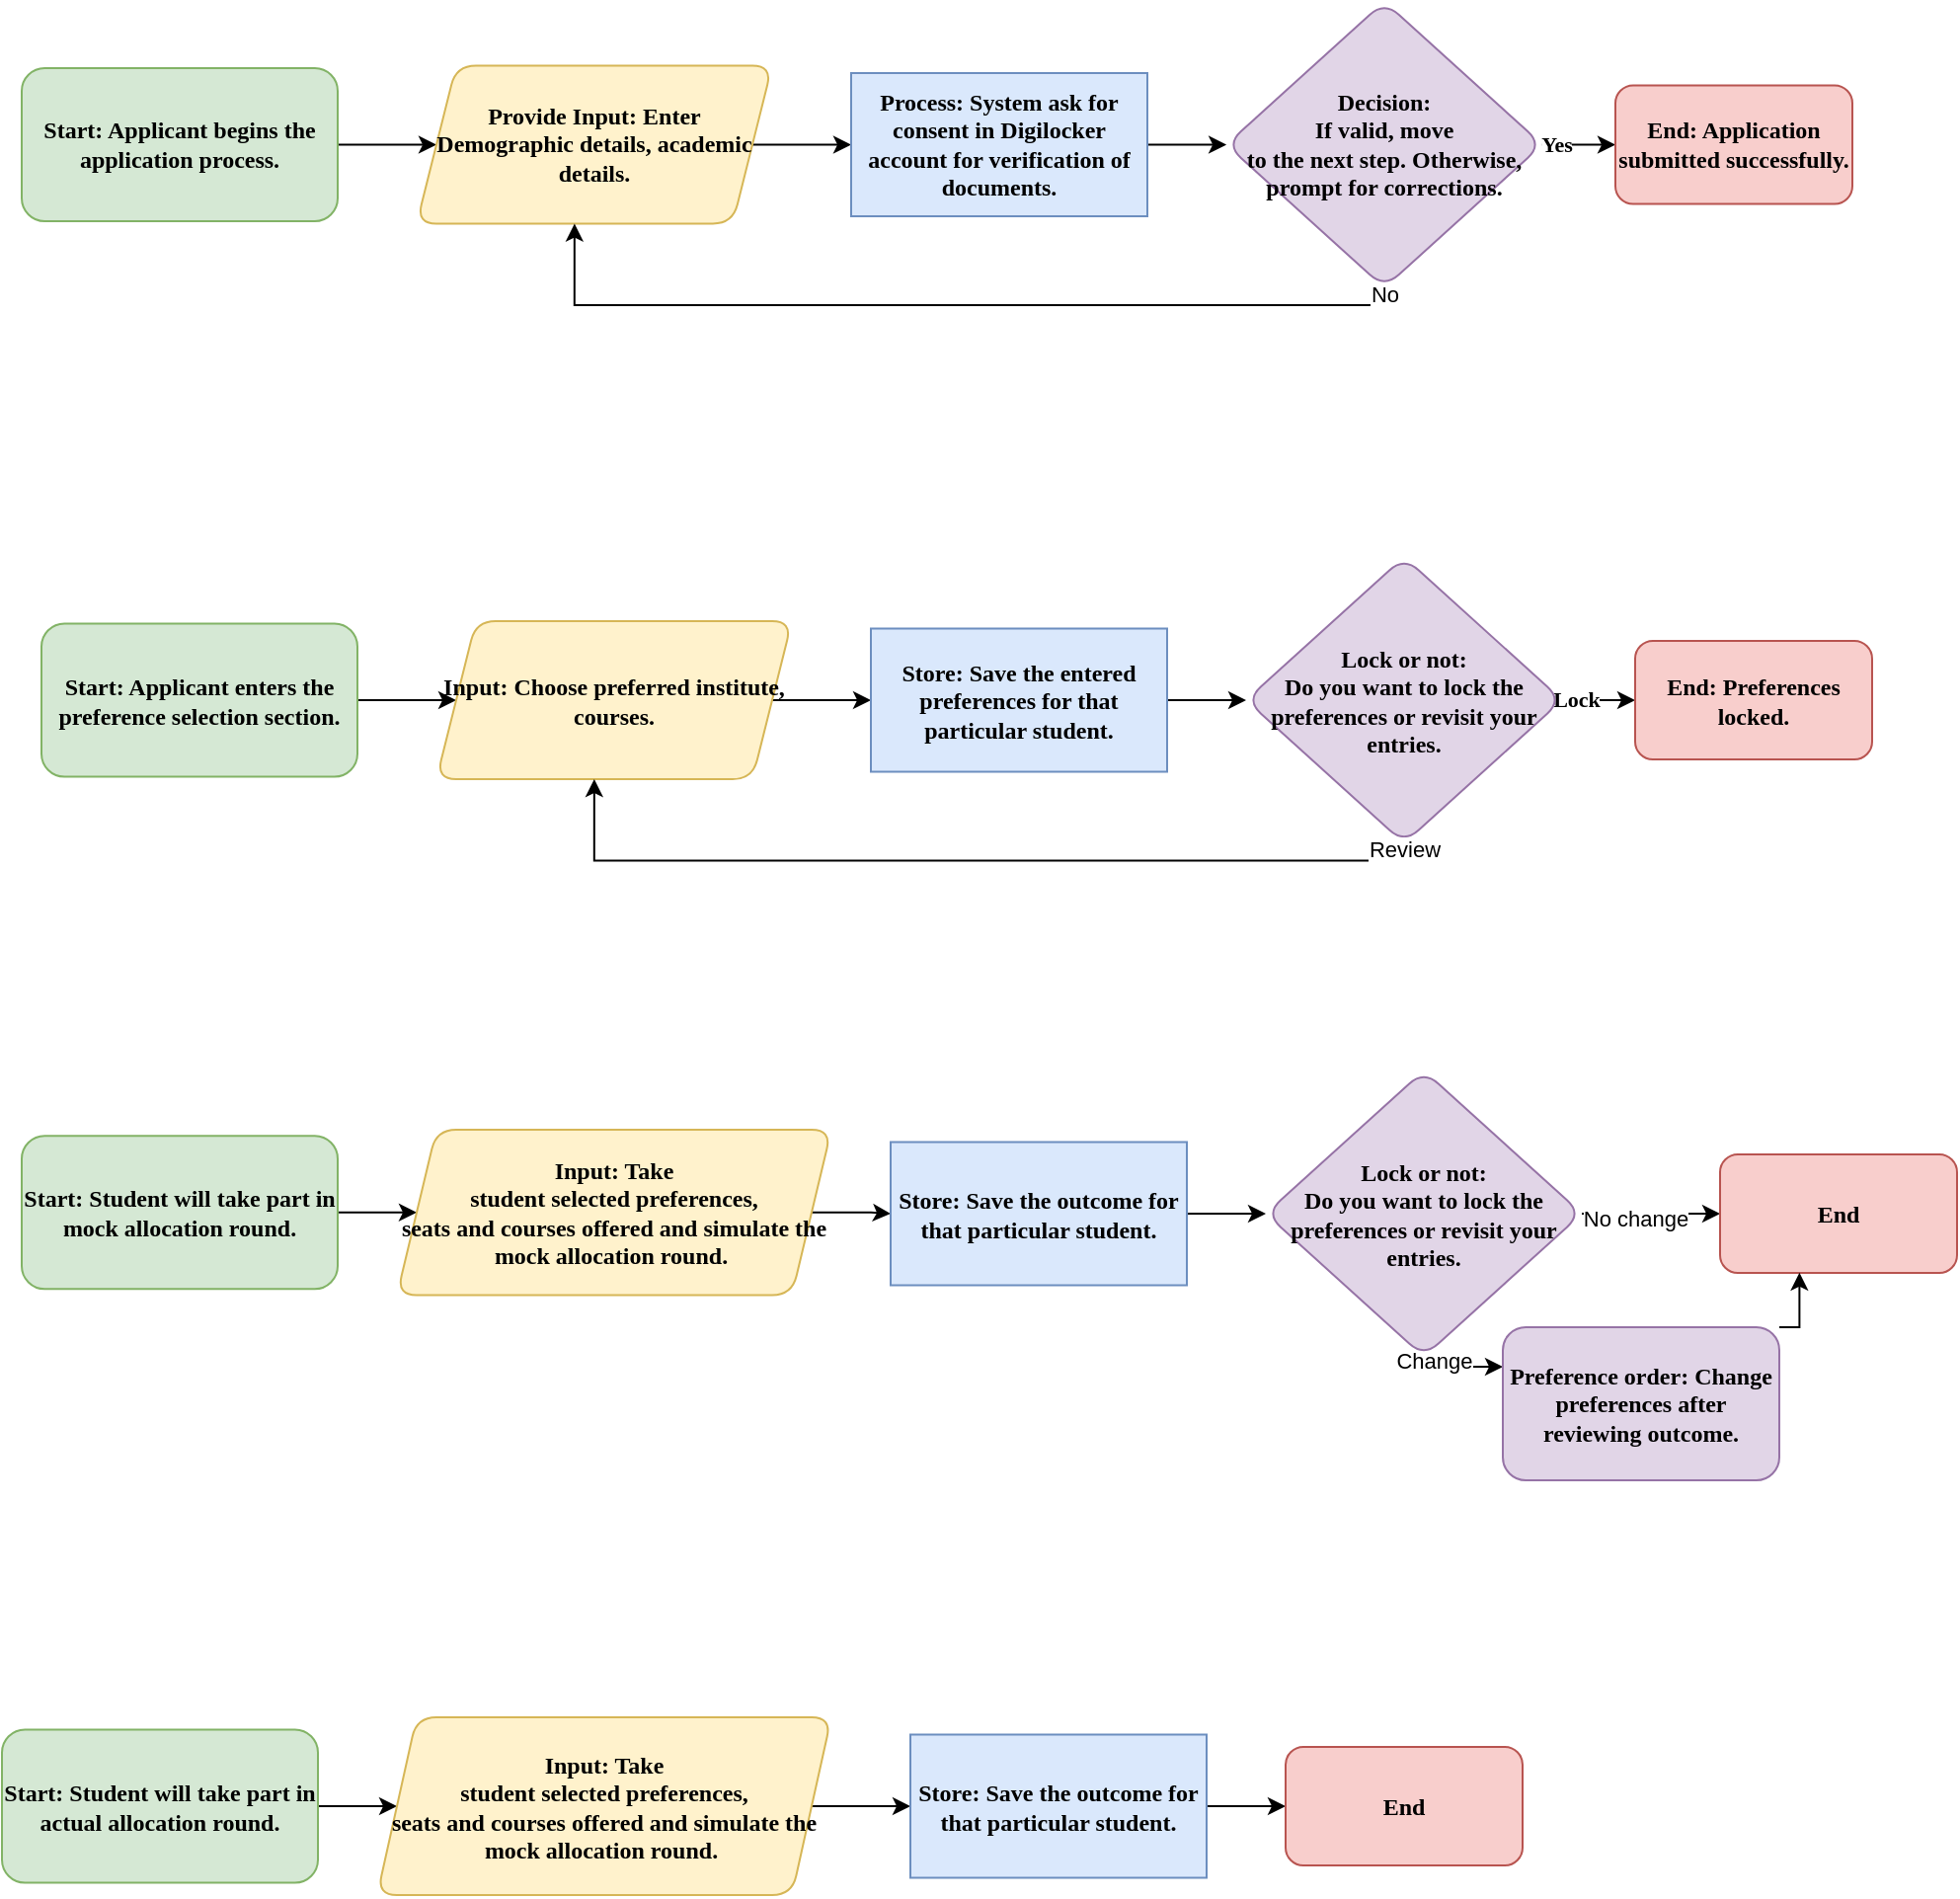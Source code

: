 <mxfile version="22.1.0" type="github">
  <diagram name="Page-1" id="U8L0ukU_PN1sJDdS8HuM">
    <mxGraphModel dx="1201" dy="1850" grid="1" gridSize="10" guides="1" tooltips="1" connect="1" arrows="1" fold="1" page="1" pageScale="1" pageWidth="827" pageHeight="1169" math="0" shadow="0">
      <root>
        <mxCell id="0" />
        <mxCell id="1" parent="0" />
        <mxCell id="Y32tMnp3IdSmSeE9RUbX-3" value="" style="edgeStyle=orthogonalEdgeStyle;rounded=0;orthogonalLoop=1;jettySize=auto;html=1;fontStyle=1;fontFamily=Comic Sans MS;" edge="1" parent="1" source="Y32tMnp3IdSmSeE9RUbX-4" target="Y32tMnp3IdSmSeE9RUbX-6">
          <mxGeometry relative="1" as="geometry" />
        </mxCell>
        <mxCell id="Y32tMnp3IdSmSeE9RUbX-4" value="Start: Applicant begins the application process." style="rounded=1;whiteSpace=wrap;html=1;align=center;fontStyle=1;fontFamily=Comic Sans MS;fillColor=#d5e8d4;strokeColor=#82b366;" vertex="1" parent="1">
          <mxGeometry x="20" y="-957.5" width="160" height="77.5" as="geometry" />
        </mxCell>
        <mxCell id="Y32tMnp3IdSmSeE9RUbX-5" value="" style="edgeStyle=orthogonalEdgeStyle;rounded=0;orthogonalLoop=1;jettySize=auto;html=1;fontStyle=1;fontFamily=Comic Sans MS;" edge="1" parent="1" source="Y32tMnp3IdSmSeE9RUbX-6" target="Y32tMnp3IdSmSeE9RUbX-8">
          <mxGeometry relative="1" as="geometry" />
        </mxCell>
        <mxCell id="Y32tMnp3IdSmSeE9RUbX-6" value="Provide Input: Enter&lt;br&gt;Demographic details, academic details." style="shape=parallelogram;perimeter=parallelogramPerimeter;whiteSpace=wrap;html=1;fixedSize=1;align=center;rounded=1;fontStyle=1;fontFamily=Comic Sans MS;fillColor=#fff2cc;strokeColor=#d6b656;" vertex="1" parent="1">
          <mxGeometry x="220" y="-958.75" width="180" height="80" as="geometry" />
        </mxCell>
        <mxCell id="Y32tMnp3IdSmSeE9RUbX-7" value="" style="edgeStyle=orthogonalEdgeStyle;rounded=0;orthogonalLoop=1;jettySize=auto;html=1;fontStyle=1;fontFamily=Comic Sans MS;" edge="1" parent="1" source="Y32tMnp3IdSmSeE9RUbX-8" target="Y32tMnp3IdSmSeE9RUbX-11">
          <mxGeometry relative="1" as="geometry" />
        </mxCell>
        <mxCell id="Y32tMnp3IdSmSeE9RUbX-8" value="Process: System ask for consent in Digilocker account for verification of documents." style="whiteSpace=wrap;html=1;fontStyle=1;fontFamily=Comic Sans MS;fillColor=#dae8fc;strokeColor=#6c8ebf;" vertex="1" parent="1">
          <mxGeometry x="440" y="-955" width="150" height="72.5" as="geometry" />
        </mxCell>
        <mxCell id="Y32tMnp3IdSmSeE9RUbX-9" value="" style="edgeStyle=orthogonalEdgeStyle;rounded=0;orthogonalLoop=1;jettySize=auto;html=1;fontStyle=1;fontFamily=Comic Sans MS;" edge="1" parent="1" source="Y32tMnp3IdSmSeE9RUbX-11" target="Y32tMnp3IdSmSeE9RUbX-12">
          <mxGeometry relative="1" as="geometry" />
        </mxCell>
        <mxCell id="Y32tMnp3IdSmSeE9RUbX-10" value="Yes" style="edgeLabel;html=1;align=center;verticalAlign=middle;resizable=0;points=[];fontStyle=1;fontFamily=Comic Sans MS;" vertex="1" connectable="0" parent="Y32tMnp3IdSmSeE9RUbX-9">
          <mxGeometry x="-0.7" y="1" relative="1" as="geometry">
            <mxPoint as="offset" />
          </mxGeometry>
        </mxCell>
        <mxCell id="Y32tMnp3IdSmSeE9RUbX-11" value="Decision: &lt;br&gt;If valid, move &lt;br&gt;to the next step. Otherwise, prompt for corrections." style="rhombus;whiteSpace=wrap;html=1;rounded=1;fontStyle=1;fontFamily=Comic Sans MS;fillColor=#e1d5e7;strokeColor=#9673a6;" vertex="1" parent="1">
          <mxGeometry x="630" y="-991.25" width="160" height="145" as="geometry" />
        </mxCell>
        <mxCell id="Y32tMnp3IdSmSeE9RUbX-12" value="End: Application submitted successfully." style="whiteSpace=wrap;html=1;rounded=1;fontStyle=1;fontFamily=Comic Sans MS;fillColor=#f8cecc;strokeColor=#b85450;" vertex="1" parent="1">
          <mxGeometry x="827" y="-948.75" width="120" height="60" as="geometry" />
        </mxCell>
        <mxCell id="Y32tMnp3IdSmSeE9RUbX-13" style="edgeStyle=orthogonalEdgeStyle;rounded=0;orthogonalLoop=1;jettySize=auto;html=1;entryX=0.444;entryY=1;entryDx=0;entryDy=0;entryPerimeter=0;fontStyle=1;fontFamily=Comic Sans MS;exitX=0.5;exitY=1;exitDx=0;exitDy=0;" edge="1" parent="1" source="Y32tMnp3IdSmSeE9RUbX-11" target="Y32tMnp3IdSmSeE9RUbX-6">
          <mxGeometry relative="1" as="geometry">
            <mxPoint x="610" y="-837.5" as="sourcePoint" />
            <Array as="points">
              <mxPoint x="610" y="-837.5" />
              <mxPoint x="270" y="-837.5" />
            </Array>
          </mxGeometry>
        </mxCell>
        <mxCell id="Y32tMnp3IdSmSeE9RUbX-14" value="No" style="edgeLabel;html=1;align=center;verticalAlign=middle;resizable=0;points=[];" vertex="1" connectable="0" parent="Y32tMnp3IdSmSeE9RUbX-13">
          <mxGeometry x="-0.987" relative="1" as="geometry">
            <mxPoint as="offset" />
          </mxGeometry>
        </mxCell>
        <mxCell id="Y32tMnp3IdSmSeE9RUbX-15" value="" style="edgeStyle=orthogonalEdgeStyle;rounded=0;orthogonalLoop=1;jettySize=auto;html=1;fontStyle=1;fontFamily=Comic Sans MS;" edge="1" parent="1" source="Y32tMnp3IdSmSeE9RUbX-16" target="Y32tMnp3IdSmSeE9RUbX-18">
          <mxGeometry relative="1" as="geometry" />
        </mxCell>
        <mxCell id="Y32tMnp3IdSmSeE9RUbX-16" value="Start: Applicant enters the preference selection section." style="rounded=1;whiteSpace=wrap;html=1;align=center;fontStyle=1;fontFamily=Comic Sans MS;fillColor=#d5e8d4;strokeColor=#82b366;" vertex="1" parent="1">
          <mxGeometry x="30" y="-676.25" width="160" height="77.5" as="geometry" />
        </mxCell>
        <mxCell id="Y32tMnp3IdSmSeE9RUbX-17" value="" style="edgeStyle=orthogonalEdgeStyle;rounded=0;orthogonalLoop=1;jettySize=auto;html=1;fontStyle=1;fontFamily=Comic Sans MS;" edge="1" parent="1" source="Y32tMnp3IdSmSeE9RUbX-18" target="Y32tMnp3IdSmSeE9RUbX-20">
          <mxGeometry relative="1" as="geometry" />
        </mxCell>
        <mxCell id="Y32tMnp3IdSmSeE9RUbX-18" value="Input: Choose preferred institute, courses." style="shape=parallelogram;perimeter=parallelogramPerimeter;whiteSpace=wrap;html=1;fixedSize=1;align=center;rounded=1;fontStyle=1;fontFamily=Comic Sans MS;fillColor=#fff2cc;strokeColor=#d6b656;" vertex="1" parent="1">
          <mxGeometry x="230" y="-677.5" width="180" height="80" as="geometry" />
        </mxCell>
        <mxCell id="Y32tMnp3IdSmSeE9RUbX-19" value="" style="edgeStyle=orthogonalEdgeStyle;rounded=0;orthogonalLoop=1;jettySize=auto;html=1;fontStyle=1;fontFamily=Comic Sans MS;" edge="1" parent="1" source="Y32tMnp3IdSmSeE9RUbX-20" target="Y32tMnp3IdSmSeE9RUbX-23">
          <mxGeometry relative="1" as="geometry" />
        </mxCell>
        <mxCell id="Y32tMnp3IdSmSeE9RUbX-20" value="Store: Save the entered preferences for that particular student." style="whiteSpace=wrap;html=1;fontStyle=1;fontFamily=Comic Sans MS;fillColor=#dae8fc;strokeColor=#6c8ebf;" vertex="1" parent="1">
          <mxGeometry x="450" y="-673.75" width="150" height="72.5" as="geometry" />
        </mxCell>
        <mxCell id="Y32tMnp3IdSmSeE9RUbX-21" value="" style="edgeStyle=orthogonalEdgeStyle;rounded=0;orthogonalLoop=1;jettySize=auto;html=1;fontStyle=1;fontFamily=Comic Sans MS;" edge="1" parent="1" source="Y32tMnp3IdSmSeE9RUbX-23" target="Y32tMnp3IdSmSeE9RUbX-24">
          <mxGeometry relative="1" as="geometry" />
        </mxCell>
        <mxCell id="Y32tMnp3IdSmSeE9RUbX-22" value="Lock" style="edgeLabel;html=1;align=center;verticalAlign=middle;resizable=0;points=[];fontStyle=1;fontFamily=Comic Sans MS;" vertex="1" connectable="0" parent="Y32tMnp3IdSmSeE9RUbX-21">
          <mxGeometry x="-0.7" y="1" relative="1" as="geometry">
            <mxPoint as="offset" />
          </mxGeometry>
        </mxCell>
        <mxCell id="Y32tMnp3IdSmSeE9RUbX-23" value="Lock or not: &lt;br&gt;Do you want to lock the preferences or revisit your entries." style="rhombus;whiteSpace=wrap;html=1;rounded=1;fontStyle=1;fontFamily=Comic Sans MS;fillColor=#e1d5e7;strokeColor=#9673a6;" vertex="1" parent="1">
          <mxGeometry x="640" y="-710" width="160" height="145" as="geometry" />
        </mxCell>
        <mxCell id="Y32tMnp3IdSmSeE9RUbX-24" value="End: Preferences locked." style="whiteSpace=wrap;html=1;rounded=1;fontStyle=1;fontFamily=Comic Sans MS;fillColor=#f8cecc;strokeColor=#b85450;" vertex="1" parent="1">
          <mxGeometry x="837" y="-667.5" width="120" height="60" as="geometry" />
        </mxCell>
        <mxCell id="Y32tMnp3IdSmSeE9RUbX-25" style="edgeStyle=orthogonalEdgeStyle;rounded=0;orthogonalLoop=1;jettySize=auto;html=1;entryX=0.444;entryY=1;entryDx=0;entryDy=0;entryPerimeter=0;fontStyle=1;fontFamily=Comic Sans MS;exitX=0.5;exitY=1;exitDx=0;exitDy=0;" edge="1" parent="1" source="Y32tMnp3IdSmSeE9RUbX-23" target="Y32tMnp3IdSmSeE9RUbX-18">
          <mxGeometry relative="1" as="geometry">
            <mxPoint x="620" y="-556.25" as="sourcePoint" />
            <Array as="points">
              <mxPoint x="620" y="-556.25" />
              <mxPoint x="280" y="-556.25" />
            </Array>
          </mxGeometry>
        </mxCell>
        <mxCell id="Y32tMnp3IdSmSeE9RUbX-26" value="Review" style="edgeLabel;html=1;align=center;verticalAlign=middle;resizable=0;points=[];" vertex="1" connectable="0" parent="Y32tMnp3IdSmSeE9RUbX-25">
          <mxGeometry x="-0.987" relative="1" as="geometry">
            <mxPoint as="offset" />
          </mxGeometry>
        </mxCell>
        <mxCell id="Y32tMnp3IdSmSeE9RUbX-27" value="" style="edgeStyle=orthogonalEdgeStyle;rounded=0;orthogonalLoop=1;jettySize=auto;html=1;fontStyle=1;fontFamily=Comic Sans MS;" edge="1" parent="1" source="Y32tMnp3IdSmSeE9RUbX-28" target="Y32tMnp3IdSmSeE9RUbX-30">
          <mxGeometry relative="1" as="geometry" />
        </mxCell>
        <mxCell id="Y32tMnp3IdSmSeE9RUbX-28" value="Start: Student will take part in mock allocation round." style="rounded=1;whiteSpace=wrap;html=1;align=center;fontStyle=1;fontFamily=Comic Sans MS;fillColor=#d5e8d4;strokeColor=#82b366;" vertex="1" parent="1">
          <mxGeometry x="20" y="-416.87" width="160" height="77.5" as="geometry" />
        </mxCell>
        <mxCell id="Y32tMnp3IdSmSeE9RUbX-29" value="" style="edgeStyle=orthogonalEdgeStyle;rounded=0;orthogonalLoop=1;jettySize=auto;html=1;fontStyle=1;fontFamily=Comic Sans MS;" edge="1" parent="1" source="Y32tMnp3IdSmSeE9RUbX-30" target="Y32tMnp3IdSmSeE9RUbX-32">
          <mxGeometry relative="1" as="geometry" />
        </mxCell>
        <mxCell id="Y32tMnp3IdSmSeE9RUbX-30" value="Input: Take &lt;br&gt;student selected preferences, &lt;br&gt;seats and courses offered and simulate the mock allocation round.&amp;nbsp;" style="shape=parallelogram;perimeter=parallelogramPerimeter;whiteSpace=wrap;html=1;fixedSize=1;align=center;rounded=1;fontStyle=1;fontFamily=Comic Sans MS;fillColor=#fff2cc;strokeColor=#d6b656;" vertex="1" parent="1">
          <mxGeometry x="210" y="-420" width="220" height="83.75" as="geometry" />
        </mxCell>
        <mxCell id="Y32tMnp3IdSmSeE9RUbX-31" value="" style="edgeStyle=orthogonalEdgeStyle;rounded=0;orthogonalLoop=1;jettySize=auto;html=1;fontStyle=1;fontFamily=Comic Sans MS;" edge="1" parent="1" source="Y32tMnp3IdSmSeE9RUbX-32" target="Y32tMnp3IdSmSeE9RUbX-35">
          <mxGeometry relative="1" as="geometry" />
        </mxCell>
        <mxCell id="Y32tMnp3IdSmSeE9RUbX-32" value="Store: Save the outcome for that particular student." style="whiteSpace=wrap;html=1;fontStyle=1;fontFamily=Comic Sans MS;fillColor=#dae8fc;strokeColor=#6c8ebf;" vertex="1" parent="1">
          <mxGeometry x="460" y="-413.75" width="150" height="72.5" as="geometry" />
        </mxCell>
        <mxCell id="Y32tMnp3IdSmSeE9RUbX-33" value="" style="edgeStyle=orthogonalEdgeStyle;rounded=0;orthogonalLoop=1;jettySize=auto;html=1;fontStyle=1;fontFamily=Comic Sans MS;" edge="1" parent="1" source="Y32tMnp3IdSmSeE9RUbX-35" target="Y32tMnp3IdSmSeE9RUbX-36">
          <mxGeometry relative="1" as="geometry" />
        </mxCell>
        <mxCell id="Y32tMnp3IdSmSeE9RUbX-42" value="No change" style="edgeLabel;html=1;align=center;verticalAlign=middle;resizable=0;points=[];" vertex="1" connectable="0" parent="Y32tMnp3IdSmSeE9RUbX-33">
          <mxGeometry x="-0.712" y="-2" relative="1" as="geometry">
            <mxPoint x="17" as="offset" />
          </mxGeometry>
        </mxCell>
        <mxCell id="Y32tMnp3IdSmSeE9RUbX-40" value="" style="edgeStyle=orthogonalEdgeStyle;rounded=0;orthogonalLoop=1;jettySize=auto;html=1;" edge="1" parent="1" source="Y32tMnp3IdSmSeE9RUbX-35" target="Y32tMnp3IdSmSeE9RUbX-39">
          <mxGeometry relative="1" as="geometry">
            <Array as="points">
              <mxPoint x="730" y="-300" />
              <mxPoint x="780" y="-300" />
            </Array>
          </mxGeometry>
        </mxCell>
        <mxCell id="Y32tMnp3IdSmSeE9RUbX-41" value="Change" style="edgeLabel;html=1;align=center;verticalAlign=middle;resizable=0;points=[];" vertex="1" connectable="0" parent="Y32tMnp3IdSmSeE9RUbX-40">
          <mxGeometry x="-0.582" y="3" relative="1" as="geometry">
            <mxPoint as="offset" />
          </mxGeometry>
        </mxCell>
        <mxCell id="Y32tMnp3IdSmSeE9RUbX-35" value="Lock or not: &lt;br&gt;Do you want to lock the preferences or revisit your entries." style="rhombus;whiteSpace=wrap;html=1;rounded=1;fontStyle=1;fontFamily=Comic Sans MS;fillColor=#e1d5e7;strokeColor=#9673a6;" vertex="1" parent="1">
          <mxGeometry x="650" y="-450" width="160" height="145" as="geometry" />
        </mxCell>
        <mxCell id="Y32tMnp3IdSmSeE9RUbX-36" value="End" style="whiteSpace=wrap;html=1;rounded=1;fontStyle=1;fontFamily=Comic Sans MS;fillColor=#f8cecc;strokeColor=#b85450;" vertex="1" parent="1">
          <mxGeometry x="880" y="-407.5" width="120" height="60" as="geometry" />
        </mxCell>
        <mxCell id="Y32tMnp3IdSmSeE9RUbX-39" value="Preference order: Change preferences after reviewing outcome." style="whiteSpace=wrap;html=1;fontFamily=Comic Sans MS;fillColor=#e1d5e7;strokeColor=#9673a6;rounded=1;fontStyle=1;" vertex="1" parent="1">
          <mxGeometry x="770" y="-320" width="140" height="77.5" as="geometry" />
        </mxCell>
        <mxCell id="Y32tMnp3IdSmSeE9RUbX-43" style="edgeStyle=orthogonalEdgeStyle;rounded=0;orthogonalLoop=1;jettySize=auto;html=1;exitX=1;exitY=0;exitDx=0;exitDy=0;entryX=0.335;entryY=0.998;entryDx=0;entryDy=0;entryPerimeter=0;" edge="1" parent="1" source="Y32tMnp3IdSmSeE9RUbX-39" target="Y32tMnp3IdSmSeE9RUbX-36">
          <mxGeometry relative="1" as="geometry" />
        </mxCell>
        <mxCell id="Y32tMnp3IdSmSeE9RUbX-58" value="" style="edgeStyle=orthogonalEdgeStyle;rounded=0;orthogonalLoop=1;jettySize=auto;html=1;fontStyle=1;fontFamily=Comic Sans MS;" edge="1" parent="1" source="Y32tMnp3IdSmSeE9RUbX-59" target="Y32tMnp3IdSmSeE9RUbX-61">
          <mxGeometry relative="1" as="geometry" />
        </mxCell>
        <mxCell id="Y32tMnp3IdSmSeE9RUbX-59" value="Start: Student will take part in actual allocation round." style="rounded=1;whiteSpace=wrap;html=1;align=center;fontStyle=1;fontFamily=Comic Sans MS;fillColor=#d5e8d4;strokeColor=#82b366;" vertex="1" parent="1">
          <mxGeometry x="10" y="-116.25" width="160" height="77.5" as="geometry" />
        </mxCell>
        <mxCell id="Y32tMnp3IdSmSeE9RUbX-60" value="" style="edgeStyle=orthogonalEdgeStyle;rounded=0;orthogonalLoop=1;jettySize=auto;html=1;fontStyle=1;fontFamily=Comic Sans MS;" edge="1" parent="1" source="Y32tMnp3IdSmSeE9RUbX-61" target="Y32tMnp3IdSmSeE9RUbX-63">
          <mxGeometry relative="1" as="geometry" />
        </mxCell>
        <mxCell id="Y32tMnp3IdSmSeE9RUbX-61" value="Input: Take &lt;br&gt;student selected preferences, &lt;br&gt;seats and courses offered and simulate the mock allocation round.&amp;nbsp;" style="shape=parallelogram;perimeter=parallelogramPerimeter;whiteSpace=wrap;html=1;fixedSize=1;align=center;rounded=1;fontStyle=1;fontFamily=Comic Sans MS;fillColor=#fff2cc;strokeColor=#d6b656;" vertex="1" parent="1">
          <mxGeometry x="200" y="-122.5" width="230" height="90" as="geometry" />
        </mxCell>
        <mxCell id="Y32tMnp3IdSmSeE9RUbX-62" value="" style="edgeStyle=orthogonalEdgeStyle;rounded=0;orthogonalLoop=1;jettySize=auto;html=1;fontStyle=1;fontFamily=Comic Sans MS;" edge="1" parent="1" source="Y32tMnp3IdSmSeE9RUbX-63">
          <mxGeometry relative="1" as="geometry">
            <mxPoint x="660" y="-77.5" as="targetPoint" />
          </mxGeometry>
        </mxCell>
        <mxCell id="Y32tMnp3IdSmSeE9RUbX-63" value="Store: Save the outcome for that particular student." style="whiteSpace=wrap;html=1;fontStyle=1;fontFamily=Comic Sans MS;fillColor=#dae8fc;strokeColor=#6c8ebf;" vertex="1" parent="1">
          <mxGeometry x="470" y="-113.75" width="150" height="72.5" as="geometry" />
        </mxCell>
        <mxCell id="Y32tMnp3IdSmSeE9RUbX-69" value="End" style="whiteSpace=wrap;html=1;rounded=1;fontStyle=1;fontFamily=Comic Sans MS;fillColor=#f8cecc;strokeColor=#b85450;" vertex="1" parent="1">
          <mxGeometry x="660" y="-107.5" width="120" height="60" as="geometry" />
        </mxCell>
      </root>
    </mxGraphModel>
  </diagram>
</mxfile>
